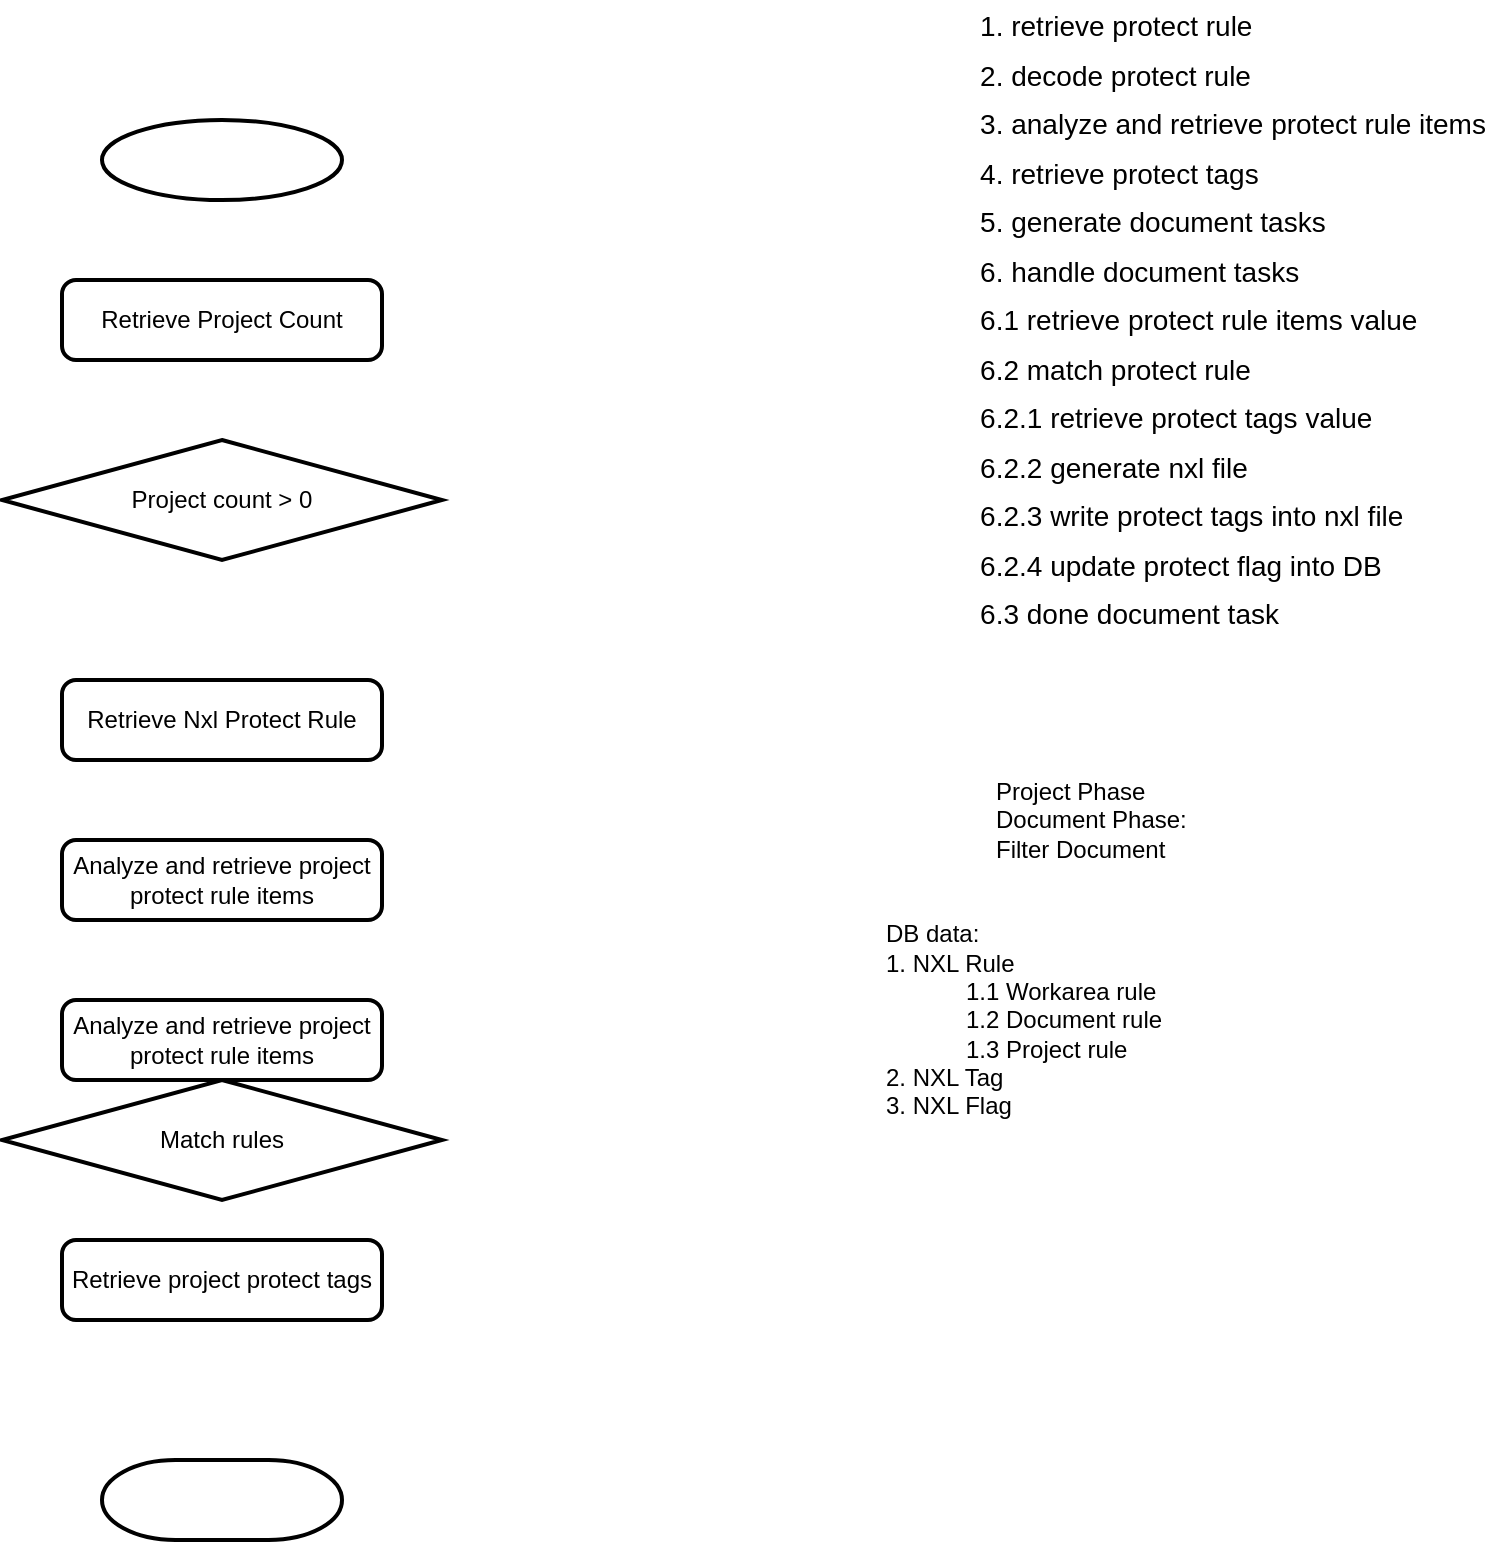 <mxfile version="14.9.5" type="github" pages="5">
  <diagram id="33odvQypNCBXZV-L8Peb" name="Protect">
    <mxGraphModel dx="1422" dy="789" grid="1" gridSize="10" guides="1" tooltips="1" connect="1" arrows="1" fold="1" page="1" pageScale="1" pageWidth="850" pageHeight="1100" math="0" shadow="0">
      <root>
        <mxCell id="0" />
        <mxCell id="1" parent="0" />
        <mxCell id="OJ0cd9qaKxAnYl0Ljkhy-1" value="&lt;div style=&quot;line-height: 1.75 ; font-size: 14px ; text-align: left&quot;&gt;1. retrieve protect rule&lt;/div&gt;&lt;div style=&quot;line-height: 1.75 ; font-size: 14px ; text-align: left&quot;&gt;2. decode protect rule&lt;/div&gt;&lt;div style=&quot;line-height: 1.75 ; font-size: 14px ; text-align: left&quot;&gt;3. analyze and retrieve protect rule items&lt;/div&gt;&lt;div style=&quot;line-height: 1.75 ; font-size: 14px ; text-align: left&quot;&gt;4. retrieve protect tags&lt;/div&gt;&lt;div style=&quot;line-height: 1.75 ; font-size: 14px ; text-align: left&quot;&gt;5. generate document tasks&lt;/div&gt;&lt;div style=&quot;line-height: 1.75 ; font-size: 14px ; text-align: left&quot;&gt;6. handle document tasks&lt;/div&gt;&lt;div style=&quot;line-height: 1.75 ; font-size: 14px ; text-align: left&quot;&gt;6.1 retrieve protect rule items value&lt;/div&gt;&lt;div style=&quot;line-height: 1.75 ; font-size: 14px ; text-align: left&quot;&gt;6.2 match protect rule&lt;/div&gt;&lt;div style=&quot;line-height: 1.75 ; font-size: 14px ; text-align: left&quot;&gt;6.2.1 retrieve protect tags value&lt;/div&gt;&lt;div style=&quot;line-height: 1.75 ; font-size: 14px ; text-align: left&quot;&gt;6.2.2 generate nxl file&lt;/div&gt;&lt;div style=&quot;line-height: 1.75 ; font-size: 14px ; text-align: left&quot;&gt;6.2.3 write protect tags into nxl file&lt;/div&gt;&lt;div style=&quot;line-height: 1.75 ; font-size: 14px ; text-align: left&quot;&gt;6.2.4 update protect flag into DB&lt;/div&gt;&lt;div style=&quot;line-height: 1.75 ; font-size: 14px ; text-align: left&quot;&gt;6.3 done document task&lt;/div&gt;" style="text;html=1;align=center;verticalAlign=middle;resizable=0;points=[];autosize=1;strokeColor=none;" parent="1" vertex="1">
          <mxGeometry x="530" y="20" width="270" height="320" as="geometry" />
        </mxCell>
        <mxCell id="OJ0cd9qaKxAnYl0Ljkhy-2" value="" style="strokeWidth=2;html=1;shape=mxgraph.flowchart.start_1;whiteSpace=wrap;" parent="1" vertex="1">
          <mxGeometry x="100" y="80" width="120" height="40" as="geometry" />
        </mxCell>
        <mxCell id="OJ0cd9qaKxAnYl0Ljkhy-3" value="" style="strokeWidth=2;html=1;shape=mxgraph.flowchart.terminator;whiteSpace=wrap;" parent="1" vertex="1">
          <mxGeometry x="100" y="750" width="120" height="40" as="geometry" />
        </mxCell>
        <mxCell id="OJ0cd9qaKxAnYl0Ljkhy-4" value="Retrieve Project Count" style="rounded=1;whiteSpace=wrap;html=1;absoluteArcSize=1;arcSize=14;strokeWidth=2;" parent="1" vertex="1">
          <mxGeometry x="80" y="160" width="160" height="40" as="geometry" />
        </mxCell>
        <mxCell id="OJ0cd9qaKxAnYl0Ljkhy-5" value="Project count &amp;gt; 0" style="strokeWidth=2;html=1;shape=mxgraph.flowchart.decision;whiteSpace=wrap;" parent="1" vertex="1">
          <mxGeometry x="50" y="240" width="220" height="60" as="geometry" />
        </mxCell>
        <mxCell id="OJ0cd9qaKxAnYl0Ljkhy-6" value="Retrieve Nxl Protect Rule" style="rounded=1;whiteSpace=wrap;html=1;absoluteArcSize=1;arcSize=14;strokeWidth=2;" parent="1" vertex="1">
          <mxGeometry x="80" y="360" width="160" height="40" as="geometry" />
        </mxCell>
        <mxCell id="OJ0cd9qaKxAnYl0Ljkhy-7" value="Analyze and retrieve project protect rule items" style="rounded=1;whiteSpace=wrap;html=1;absoluteArcSize=1;arcSize=14;strokeWidth=2;" parent="1" vertex="1">
          <mxGeometry x="80" y="440" width="160" height="40" as="geometry" />
        </mxCell>
        <mxCell id="OJ0cd9qaKxAnYl0Ljkhy-8" value="Match rules" style="strokeWidth=2;html=1;shape=mxgraph.flowchart.decision;whiteSpace=wrap;" parent="1" vertex="1">
          <mxGeometry x="50" y="560" width="220" height="60" as="geometry" />
        </mxCell>
        <mxCell id="OJ0cd9qaKxAnYl0Ljkhy-9" value="Retrieve project protect tags" style="rounded=1;whiteSpace=wrap;html=1;absoluteArcSize=1;arcSize=14;strokeWidth=2;" parent="1" vertex="1">
          <mxGeometry x="80" y="640" width="160" height="40" as="geometry" />
        </mxCell>
        <mxCell id="OJ0cd9qaKxAnYl0Ljkhy-10" value="Analyze and retrieve project protect rule items" style="rounded=1;whiteSpace=wrap;html=1;absoluteArcSize=1;arcSize=14;strokeWidth=2;" parent="1" vertex="1">
          <mxGeometry x="80" y="520" width="160" height="40" as="geometry" />
        </mxCell>
        <mxCell id="OJ0cd9qaKxAnYl0Ljkhy-12" value="Project Phase&lt;br&gt;Document Phase:&lt;br&gt;Filter Document" style="text;html=1;align=left;verticalAlign=middle;resizable=0;points=[];autosize=1;strokeColor=none;" parent="1" vertex="1">
          <mxGeometry x="545" y="405" width="110" height="50" as="geometry" />
        </mxCell>
        <mxCell id="OJ0cd9qaKxAnYl0Ljkhy-13" value="DB data:&lt;br&gt;1. NXL Rule&lt;br&gt;&lt;blockquote style=&quot;margin: 0 0 0 40px ; border: none ; padding: 0px&quot;&gt;&lt;/blockquote&gt;&lt;blockquote style=&quot;margin: 0 0 0 40px ; border: none ; padding: 0px&quot;&gt;&lt;span&gt;1.1 Workarea rule&lt;br&gt;&lt;/span&gt;&lt;span&gt;1.2 Document rule&lt;br&gt;&lt;/span&gt;&lt;span&gt;1.3 Project rule&lt;/span&gt;&lt;/blockquote&gt;&lt;blockquote style=&quot;margin: 0 0 0 40px ; border: none ; padding: 0px&quot;&gt;&lt;/blockquote&gt;2. NXL Tag&lt;br&gt;3. NXL Flag" style="text;html=1;align=left;verticalAlign=middle;resizable=0;points=[];autosize=1;strokeColor=none;" parent="1" vertex="1">
          <mxGeometry x="490" y="480" width="160" height="100" as="geometry" />
        </mxCell>
      </root>
    </mxGraphModel>
  </diagram>
  <diagram id="6qUaASt45KPLWOky1ew8" name="Page-2">
    <mxGraphModel dx="1422" dy="789" grid="1" gridSize="10" guides="1" tooltips="1" connect="1" arrows="1" fold="1" page="1" pageScale="1" pageWidth="850" pageHeight="1100" math="0" shadow="0">
      <root>
        <mxCell id="dx0CZkKFaG8ISxXaqfpL-0" />
        <mxCell id="dx0CZkKFaG8ISxXaqfpL-1" parent="dx0CZkKFaG8ISxXaqfpL-0" />
        <mxCell id="dx0CZkKFaG8ISxXaqfpL-2" value="CPWProjectProperty" style="swimlane;fontStyle=1;align=center;verticalAlign=top;childLayout=stackLayout;horizontal=1;startSize=26;horizontalStack=0;resizeParent=1;resizeParentMax=0;resizeLast=0;collapsible=1;marginBottom=0;" parent="dx0CZkKFaG8ISxXaqfpL-1" vertex="1">
          <mxGeometry x="340" y="360" width="160" height="86" as="geometry" />
        </mxCell>
        <mxCell id="dx0CZkKFaG8ISxXaqfpL-3" value="+ field: type" style="text;strokeColor=none;fillColor=none;align=left;verticalAlign=top;spacingLeft=4;spacingRight=4;overflow=hidden;rotatable=0;points=[[0,0.5],[1,0.5]];portConstraint=eastwest;" parent="dx0CZkKFaG8ISxXaqfpL-2" vertex="1">
          <mxGeometry y="26" width="160" height="26" as="geometry" />
        </mxCell>
        <mxCell id="dx0CZkKFaG8ISxXaqfpL-4" value="" style="line;strokeWidth=1;fillColor=none;align=left;verticalAlign=middle;spacingTop=-1;spacingLeft=3;spacingRight=3;rotatable=0;labelPosition=right;points=[];portConstraint=eastwest;" parent="dx0CZkKFaG8ISxXaqfpL-2" vertex="1">
          <mxGeometry y="52" width="160" height="8" as="geometry" />
        </mxCell>
        <mxCell id="dx0CZkKFaG8ISxXaqfpL-5" value="+ method(type): type" style="text;strokeColor=none;fillColor=none;align=left;verticalAlign=top;spacingLeft=4;spacingRight=4;overflow=hidden;rotatable=0;points=[[0,0.5],[1,0.5]];portConstraint=eastwest;" parent="dx0CZkKFaG8ISxXaqfpL-2" vertex="1">
          <mxGeometry y="60" width="160" height="26" as="geometry" />
        </mxCell>
      </root>
    </mxGraphModel>
  </diagram>
  <diagram id="i8cIi-w4fJUkcAwf3YJc" name="Page-3">
    <mxGraphModel dx="1422" dy="789" grid="1" gridSize="10" guides="1" tooltips="1" connect="1" arrows="1" fold="1" page="1" pageScale="1" pageWidth="850" pageHeight="1100" math="0" shadow="0">
      <root>
        <mxCell id="TyXPnSs-KF_HF9KPl3J9-0" />
        <mxCell id="TyXPnSs-KF_HF9KPl3J9-1" parent="TyXPnSs-KF_HF9KPl3J9-0" />
        <mxCell id="TyXPnSs-KF_HF9KPl3J9-2" value="" style="strokeWidth=2;html=1;shape=mxgraph.flowchart.start_1;whiteSpace=wrap;" parent="TyXPnSs-KF_HF9KPl3J9-1" vertex="1">
          <mxGeometry x="340" y="80" width="100" height="60" as="geometry" />
        </mxCell>
        <mxCell id="TyXPnSs-KF_HF9KPl3J9-3" value="" style="strokeWidth=2;html=1;shape=mxgraph.flowchart.terminator;whiteSpace=wrap;" parent="TyXPnSs-KF_HF9KPl3J9-1" vertex="1">
          <mxGeometry x="260" y="640" width="100" height="60" as="geometry" />
        </mxCell>
        <mxCell id="TyXPnSs-KF_HF9KPl3J9-4" value="Init phrase" style="rounded=1;whiteSpace=wrap;html=1;absoluteArcSize=1;arcSize=14;strokeWidth=2;" parent="TyXPnSs-KF_HF9KPl3J9-1" vertex="1">
          <mxGeometry x="280" y="240" width="160" height="40" as="geometry" />
        </mxCell>
        <mxCell id="TyXPnSs-KF_HF9KPl3J9-6" value="Init phrase" style="rounded=1;whiteSpace=wrap;html=1;absoluteArcSize=1;arcSize=14;strokeWidth=2;" parent="TyXPnSs-KF_HF9KPl3J9-1" vertex="1">
          <mxGeometry x="280" y="320" width="160" height="40" as="geometry" />
        </mxCell>
      </root>
    </mxGraphModel>
  </diagram>
  <diagram id="wXzCoPwmX77wVPYjfb1B" name="Page-4">
    <mxGraphModel dx="1422" dy="789" grid="1" gridSize="10" guides="1" tooltips="1" connect="1" arrows="1" fold="1" page="1" pageScale="1" pageWidth="850" pageHeight="1100" math="0" shadow="0">
      <root>
        <mxCell id="su863Iz8fwG6qxGvEHGt-0" />
        <mxCell id="su863Iz8fwG6qxGvEHGt-1" parent="su863Iz8fwG6qxGvEHGt-0" />
        <mxCell id="ACtj7_SFAxZ3XV6Lj0k0-30" value="" style="edgeStyle=orthogonalEdgeStyle;rounded=0;orthogonalLoop=1;jettySize=auto;html=1;" parent="su863Iz8fwG6qxGvEHGt-1" source="ACtj7_SFAxZ3XV6Lj0k0-0" target="ACtj7_SFAxZ3XV6Lj0k0-8" edge="1">
          <mxGeometry relative="1" as="geometry" />
        </mxCell>
        <mxCell id="ACtj7_SFAxZ3XV6Lj0k0-0" value="" style="strokeWidth=2;html=1;shape=mxgraph.flowchart.start_1;whiteSpace=wrap;" parent="su863Iz8fwG6qxGvEHGt-1" vertex="1">
          <mxGeometry x="320" y="120" width="120" height="40" as="geometry" />
        </mxCell>
        <mxCell id="ACtj7_SFAxZ3XV6Lj0k0-31" value="" style="edgeStyle=orthogonalEdgeStyle;rounded=0;orthogonalLoop=1;jettySize=auto;html=1;" parent="su863Iz8fwG6qxGvEHGt-1" source="ACtj7_SFAxZ3XV6Lj0k0-8" target="ACtj7_SFAxZ3XV6Lj0k0-9" edge="1">
          <mxGeometry relative="1" as="geometry" />
        </mxCell>
        <mxCell id="ACtj7_SFAxZ3XV6Lj0k0-33" value="" style="edgeStyle=orthogonalEdgeStyle;rounded=0;orthogonalLoop=1;jettySize=auto;html=1;" parent="su863Iz8fwG6qxGvEHGt-1" source="ACtj7_SFAxZ3XV6Lj0k0-8" target="ACtj7_SFAxZ3XV6Lj0k0-24" edge="1">
          <mxGeometry relative="1" as="geometry" />
        </mxCell>
        <mxCell id="ACtj7_SFAxZ3XV6Lj0k0-8" value="Init Work&amp;nbsp; Environment" style="rounded=1;whiteSpace=wrap;html=1;absoluteArcSize=1;arcSize=14;strokeWidth=2;fillColor=#d5e8d4;strokeColor=#82b366;" parent="su863Iz8fwG6qxGvEHGt-1" vertex="1">
          <mxGeometry x="320" y="200" width="120" height="40" as="geometry" />
        </mxCell>
        <mxCell id="ACtj7_SFAxZ3XV6Lj0k0-32" value="" style="edgeStyle=orthogonalEdgeStyle;rounded=0;orthogonalLoop=1;jettySize=auto;html=1;" parent="su863Iz8fwG6qxGvEHGt-1" source="ACtj7_SFAxZ3XV6Lj0k0-9" target="ACtj7_SFAxZ3XV6Lj0k0-10" edge="1">
          <mxGeometry relative="1" as="geometry" />
        </mxCell>
        <mxCell id="ACtj7_SFAxZ3XV6Lj0k0-9" value="Retrieve Project List" style="rounded=1;whiteSpace=wrap;html=1;absoluteArcSize=1;arcSize=14;strokeWidth=2;" parent="su863Iz8fwG6qxGvEHGt-1" vertex="1">
          <mxGeometry x="320" y="280" width="120" height="40" as="geometry" />
        </mxCell>
        <mxCell id="ACtj7_SFAxZ3XV6Lj0k0-10" value="Dispatch Command" style="rounded=1;whiteSpace=wrap;html=1;absoluteArcSize=1;arcSize=14;strokeWidth=2;" parent="su863Iz8fwG6qxGvEHGt-1" vertex="1">
          <mxGeometry x="320" y="360" width="120" height="40" as="geometry" />
        </mxCell>
        <mxCell id="ACtj7_SFAxZ3XV6Lj0k0-36" value="" style="edgeStyle=orthogonalEdgeStyle;rounded=0;orthogonalLoop=1;jettySize=auto;html=1;" parent="su863Iz8fwG6qxGvEHGt-1" source="ACtj7_SFAxZ3XV6Lj0k0-11" target="ACtj7_SFAxZ3XV6Lj0k0-19" edge="1">
          <mxGeometry relative="1" as="geometry" />
        </mxCell>
        <mxCell id="ACtj7_SFAxZ3XV6Lj0k0-11" value="&lt;span style=&quot;text-align: left&quot;&gt;Register&lt;/span&gt;" style="rounded=1;whiteSpace=wrap;html=1;absoluteArcSize=1;arcSize=14;strokeWidth=2;fillColor=#ffe6cc;strokeColor=#d79b00;" parent="su863Iz8fwG6qxGvEHGt-1" vertex="1">
          <mxGeometry x="160" y="440" width="120" height="40" as="geometry" />
        </mxCell>
        <mxCell id="ACtj7_SFAxZ3XV6Lj0k0-12" value="&lt;span style=&quot;text-align: left&quot;&gt;Protect&lt;/span&gt;" style="rounded=1;whiteSpace=wrap;html=1;absoluteArcSize=1;arcSize=14;strokeWidth=2;" parent="su863Iz8fwG6qxGvEHGt-1" vertex="1">
          <mxGeometry x="320" y="440" width="120" height="40" as="geometry" />
        </mxCell>
        <mxCell id="ACtj7_SFAxZ3XV6Lj0k0-42" value="" style="edgeStyle=orthogonalEdgeStyle;rounded=0;orthogonalLoop=1;jettySize=auto;html=1;" parent="su863Iz8fwG6qxGvEHGt-1" source="ACtj7_SFAxZ3XV6Lj0k0-13" target="ACtj7_SFAxZ3XV6Lj0k0-16" edge="1">
          <mxGeometry relative="1" as="geometry" />
        </mxCell>
        <mxCell id="ACtj7_SFAxZ3XV6Lj0k0-13" value="&lt;span style=&quot;text-align: left&quot;&gt;Unregister&lt;/span&gt;" style="rounded=1;whiteSpace=wrap;html=1;absoluteArcSize=1;arcSize=14;strokeWidth=2;fillColor=#f8cecc;strokeColor=#b85450;" parent="su863Iz8fwG6qxGvEHGt-1" vertex="1">
          <mxGeometry x="480" y="440" width="120" height="40" as="geometry" />
        </mxCell>
        <mxCell id="ACtj7_SFAxZ3XV6Lj0k0-14" value="&lt;span style=&quot;text-align: left&quot;&gt;Filter Documents&lt;/span&gt;" style="rounded=1;whiteSpace=wrap;html=1;absoluteArcSize=1;arcSize=14;strokeWidth=2;" parent="su863Iz8fwG6qxGvEHGt-1" vertex="1">
          <mxGeometry x="320" y="520" width="120" height="40" as="geometry" />
        </mxCell>
        <mxCell id="ACtj7_SFAxZ3XV6Lj0k0-15" value="&lt;span style=&quot;text-align: left&quot;&gt;Protect Files&lt;/span&gt;" style="rounded=1;whiteSpace=wrap;html=1;absoluteArcSize=1;arcSize=14;strokeWidth=2;" parent="su863Iz8fwG6qxGvEHGt-1" vertex="1">
          <mxGeometry x="320" y="600" width="120" height="40" as="geometry" />
        </mxCell>
        <mxCell id="ACtj7_SFAxZ3XV6Lj0k0-43" value="" style="edgeStyle=orthogonalEdgeStyle;rounded=0;orthogonalLoop=1;jettySize=auto;html=1;" parent="su863Iz8fwG6qxGvEHGt-1" source="ACtj7_SFAxZ3XV6Lj0k0-16" target="ACtj7_SFAxZ3XV6Lj0k0-17" edge="1">
          <mxGeometry relative="1" as="geometry" />
        </mxCell>
        <mxCell id="ACtj7_SFAxZ3XV6Lj0k0-16" value="&lt;span style=&quot;text-align: left&quot;&gt;Filter Documents&lt;/span&gt;" style="rounded=1;whiteSpace=wrap;html=1;absoluteArcSize=1;arcSize=14;strokeWidth=2;fillColor=#f8cecc;strokeColor=#b85450;dashed=1;" parent="su863Iz8fwG6qxGvEHGt-1" vertex="1">
          <mxGeometry x="480" y="520" width="120" height="40" as="geometry" />
        </mxCell>
        <mxCell id="ACtj7_SFAxZ3XV6Lj0k0-44" value="" style="edgeStyle=orthogonalEdgeStyle;rounded=0;orthogonalLoop=1;jettySize=auto;html=1;" parent="su863Iz8fwG6qxGvEHGt-1" source="ACtj7_SFAxZ3XV6Lj0k0-17" target="ACtj7_SFAxZ3XV6Lj0k0-18" edge="1">
          <mxGeometry relative="1" as="geometry" />
        </mxCell>
        <mxCell id="ACtj7_SFAxZ3XV6Lj0k0-17" value="&lt;span style=&quot;text-align: left&quot;&gt;Decrypt Files&lt;/span&gt;" style="rounded=1;whiteSpace=wrap;html=1;absoluteArcSize=1;arcSize=14;strokeWidth=2;fillColor=#f8cecc;strokeColor=#b85450;dashed=1;" parent="su863Iz8fwG6qxGvEHGt-1" vertex="1">
          <mxGeometry x="480" y="600" width="120" height="40" as="geometry" />
        </mxCell>
        <mxCell id="ACtj7_SFAxZ3XV6Lj0k0-18" value="&lt;div style=&quot;text-align: left&quot;&gt;&lt;span&gt;Empty Protect Rules&lt;/span&gt;&lt;/div&gt;" style="rounded=1;whiteSpace=wrap;html=1;absoluteArcSize=1;arcSize=14;strokeWidth=2;fillColor=#f8cecc;strokeColor=#b85450;" parent="su863Iz8fwG6qxGvEHGt-1" vertex="1">
          <mxGeometry x="480" y="680" width="120" height="40" as="geometry" />
        </mxCell>
        <mxCell id="ACtj7_SFAxZ3XV6Lj0k0-37" value="" style="edgeStyle=orthogonalEdgeStyle;rounded=0;orthogonalLoop=1;jettySize=auto;html=1;" parent="su863Iz8fwG6qxGvEHGt-1" source="ACtj7_SFAxZ3XV6Lj0k0-19" target="ACtj7_SFAxZ3XV6Lj0k0-20" edge="1">
          <mxGeometry relative="1" as="geometry" />
        </mxCell>
        <mxCell id="ACtj7_SFAxZ3XV6Lj0k0-19" value="&lt;span style=&quot;text-align: left&quot;&gt;Filter Workareas&lt;/span&gt;" style="rounded=1;whiteSpace=wrap;html=1;absoluteArcSize=1;arcSize=14;strokeWidth=2;fillColor=#ffe6cc;strokeColor=#d79b00;" parent="su863Iz8fwG6qxGvEHGt-1" vertex="1">
          <mxGeometry x="160" y="520" width="120" height="40" as="geometry" />
        </mxCell>
        <mxCell id="ACtj7_SFAxZ3XV6Lj0k0-38" value="" style="edgeStyle=orthogonalEdgeStyle;rounded=0;orthogonalLoop=1;jettySize=auto;html=1;" parent="su863Iz8fwG6qxGvEHGt-1" source="ACtj7_SFAxZ3XV6Lj0k0-20" target="ACtj7_SFAxZ3XV6Lj0k0-21" edge="1">
          <mxGeometry relative="1" as="geometry" />
        </mxCell>
        <mxCell id="ACtj7_SFAxZ3XV6Lj0k0-20" value="&lt;span style=&quot;text-align: left&quot;&gt;Set Protect Rule&lt;/span&gt;" style="rounded=1;whiteSpace=wrap;html=1;absoluteArcSize=1;arcSize=14;strokeWidth=2;fillColor=#ffe6cc;strokeColor=#d79b00;" parent="su863Iz8fwG6qxGvEHGt-1" vertex="1">
          <mxGeometry x="160" y="600" width="120" height="40" as="geometry" />
        </mxCell>
        <mxCell id="ACtj7_SFAxZ3XV6Lj0k0-21" value="&lt;span style=&quot;text-align: left&quot;&gt;Enable Protect Flag&lt;/span&gt;" style="rounded=1;whiteSpace=wrap;html=1;absoluteArcSize=1;arcSize=14;strokeWidth=2;fillColor=#ffe6cc;strokeColor=#d79b00;" parent="su863Iz8fwG6qxGvEHGt-1" vertex="1">
          <mxGeometry x="160" y="680" width="120" height="40" as="geometry" />
        </mxCell>
        <mxCell id="ACtj7_SFAxZ3XV6Lj0k0-54" value="" style="edgeStyle=orthogonalEdgeStyle;rounded=0;orthogonalLoop=1;jettySize=auto;html=1;" parent="su863Iz8fwG6qxGvEHGt-1" source="ACtj7_SFAxZ3XV6Lj0k0-22" target="ACtj7_SFAxZ3XV6Lj0k0-23" edge="1">
          <mxGeometry relative="1" as="geometry" />
        </mxCell>
        <mxCell id="ACtj7_SFAxZ3XV6Lj0k0-22" value="&lt;span style=&quot;text-align: left&quot;&gt;Backup Files&lt;/span&gt;" style="rounded=1;whiteSpace=wrap;html=1;absoluteArcSize=1;arcSize=14;strokeWidth=2;fillColor=#fff2cc;strokeColor=#d6b656;dashed=1;" parent="su863Iz8fwG6qxGvEHGt-1" vertex="1">
          <mxGeometry x="320" y="680" width="120" height="40" as="geometry" />
        </mxCell>
        <mxCell id="ACtj7_SFAxZ3XV6Lj0k0-23" value="" style="strokeWidth=2;html=1;shape=mxgraph.flowchart.terminator;whiteSpace=wrap;" parent="su863Iz8fwG6qxGvEHGt-1" vertex="1">
          <mxGeometry x="320" y="760" width="120" height="40" as="geometry" />
        </mxCell>
        <mxCell id="ACtj7_SFAxZ3XV6Lj0k0-34" value="" style="edgeStyle=orthogonalEdgeStyle;rounded=0;orthogonalLoop=1;jettySize=auto;html=1;" parent="su863Iz8fwG6qxGvEHGt-1" source="ACtj7_SFAxZ3XV6Lj0k0-24" target="ACtj7_SFAxZ3XV6Lj0k0-25" edge="1">
          <mxGeometry relative="1" as="geometry" />
        </mxCell>
        <mxCell id="ACtj7_SFAxZ3XV6Lj0k0-24" value="Parse Config File" style="rounded=1;whiteSpace=wrap;html=1;absoluteArcSize=1;arcSize=14;strokeWidth=2;fillColor=#d5e8d4;strokeColor=#82b366;" parent="su863Iz8fwG6qxGvEHGt-1" vertex="1">
          <mxGeometry x="480" y="200" width="120" height="40" as="geometry" />
        </mxCell>
        <mxCell id="ACtj7_SFAxZ3XV6Lj0k0-35" value="" style="edgeStyle=orthogonalEdgeStyle;rounded=0;orthogonalLoop=1;jettySize=auto;html=1;" parent="su863Iz8fwG6qxGvEHGt-1" source="ACtj7_SFAxZ3XV6Lj0k0-25" target="ACtj7_SFAxZ3XV6Lj0k0-26" edge="1">
          <mxGeometry relative="1" as="geometry" />
        </mxCell>
        <mxCell id="ACtj7_SFAxZ3XV6Lj0k0-25" value="Init PWSDK" style="rounded=1;whiteSpace=wrap;html=1;absoluteArcSize=1;arcSize=14;strokeWidth=2;fillColor=#d5e8d4;strokeColor=#82b366;" parent="su863Iz8fwG6qxGvEHGt-1" vertex="1">
          <mxGeometry x="480" y="280" width="120" height="40" as="geometry" />
        </mxCell>
        <mxCell id="ACtj7_SFAxZ3XV6Lj0k0-26" value="Init RMDSDK" style="rounded=1;whiteSpace=wrap;html=1;absoluteArcSize=1;arcSize=14;strokeWidth=2;fillColor=#d5e8d4;strokeColor=#82b366;" parent="su863Iz8fwG6qxGvEHGt-1" vertex="1">
          <mxGeometry x="480" y="360" width="120" height="40" as="geometry" />
        </mxCell>
        <mxCell id="ACtj7_SFAxZ3XV6Lj0k0-39" value="" style="edgeStyle=orthogonalEdgeStyle;rounded=0;orthogonalLoop=1;jettySize=auto;html=1;" parent="su863Iz8fwG6qxGvEHGt-1" source="ACtj7_SFAxZ3XV6Lj0k0-27" target="ACtj7_SFAxZ3XV6Lj0k0-28" edge="1">
          <mxGeometry relative="1" as="geometry" />
        </mxCell>
        <mxCell id="ACtj7_SFAxZ3XV6Lj0k0-27" value="&lt;span style=&quot;text-align: left&quot;&gt;Protect&lt;/span&gt;" style="rounded=1;whiteSpace=wrap;html=1;absoluteArcSize=1;arcSize=14;strokeWidth=2;fillColor=#fff2cc;strokeColor=#d6b656;" parent="su863Iz8fwG6qxGvEHGt-1" vertex="1">
          <mxGeometry x="320" y="440" width="120" height="40" as="geometry" />
        </mxCell>
        <mxCell id="ACtj7_SFAxZ3XV6Lj0k0-40" value="" style="edgeStyle=orthogonalEdgeStyle;rounded=0;orthogonalLoop=1;jettySize=auto;html=1;" parent="su863Iz8fwG6qxGvEHGt-1" source="ACtj7_SFAxZ3XV6Lj0k0-28" target="ACtj7_SFAxZ3XV6Lj0k0-29" edge="1">
          <mxGeometry relative="1" as="geometry" />
        </mxCell>
        <mxCell id="ACtj7_SFAxZ3XV6Lj0k0-28" value="&lt;span style=&quot;text-align: left&quot;&gt;Filter Documents&lt;/span&gt;" style="rounded=1;whiteSpace=wrap;html=1;absoluteArcSize=1;arcSize=14;strokeWidth=2;fillColor=#fff2cc;strokeColor=#d6b656;" parent="su863Iz8fwG6qxGvEHGt-1" vertex="1">
          <mxGeometry x="320" y="520" width="120" height="40" as="geometry" />
        </mxCell>
        <mxCell id="ACtj7_SFAxZ3XV6Lj0k0-41" value="" style="edgeStyle=orthogonalEdgeStyle;rounded=0;orthogonalLoop=1;jettySize=auto;html=1;" parent="su863Iz8fwG6qxGvEHGt-1" source="ACtj7_SFAxZ3XV6Lj0k0-29" target="ACtj7_SFAxZ3XV6Lj0k0-22" edge="1">
          <mxGeometry relative="1" as="geometry" />
        </mxCell>
        <mxCell id="ACtj7_SFAxZ3XV6Lj0k0-29" value="&lt;span style=&quot;text-align: left&quot;&gt;Protect Files&lt;/span&gt;" style="rounded=1;whiteSpace=wrap;html=1;absoluteArcSize=1;arcSize=14;strokeWidth=2;fillColor=#fff2cc;strokeColor=#d6b656;" parent="su863Iz8fwG6qxGvEHGt-1" vertex="1">
          <mxGeometry x="320" y="600" width="120" height="40" as="geometry" />
        </mxCell>
        <mxCell id="ACtj7_SFAxZ3XV6Lj0k0-49" value="" style="group" parent="su863Iz8fwG6qxGvEHGt-1" vertex="1" connectable="0">
          <mxGeometry x="220" y="420" width="320" height="20" as="geometry" />
        </mxCell>
        <mxCell id="ACtj7_SFAxZ3XV6Lj0k0-45" value="" style="edgeStyle=orthogonalEdgeStyle;rounded=0;orthogonalLoop=1;jettySize=auto;html=1;" parent="ACtj7_SFAxZ3XV6Lj0k0-49" source="ACtj7_SFAxZ3XV6Lj0k0-10" target="ACtj7_SFAxZ3XV6Lj0k0-27" edge="1">
          <mxGeometry relative="1" as="geometry" />
        </mxCell>
        <mxCell id="ACtj7_SFAxZ3XV6Lj0k0-47" value="" style="endArrow=classic;html=1;edgeStyle=orthogonalEdgeStyle;exitX=0.5;exitY=1;exitDx=0;exitDy=0;" parent="ACtj7_SFAxZ3XV6Lj0k0-49" source="ACtj7_SFAxZ3XV6Lj0k0-10" edge="1">
          <mxGeometry width="50" height="50" relative="1" as="geometry">
            <mxPoint x="180" y="100" as="sourcePoint" />
            <mxPoint y="20" as="targetPoint" />
          </mxGeometry>
        </mxCell>
        <mxCell id="ACtj7_SFAxZ3XV6Lj0k0-48" value="" style="endArrow=classic;html=1;edgeStyle=orthogonalEdgeStyle;exitX=0.5;exitY=1;exitDx=0;exitDy=0;" parent="ACtj7_SFAxZ3XV6Lj0k0-49" source="ACtj7_SFAxZ3XV6Lj0k0-10" target="ACtj7_SFAxZ3XV6Lj0k0-13" edge="1">
          <mxGeometry width="50" height="50" relative="1" as="geometry">
            <mxPoint x="160" y="-10" as="sourcePoint" />
            <mxPoint x="230" y="50" as="targetPoint" />
            <Array as="points">
              <mxPoint x="160" />
              <mxPoint x="320" />
            </Array>
          </mxGeometry>
        </mxCell>
        <mxCell id="ACtj7_SFAxZ3XV6Lj0k0-55" value="" style="endArrow=classic;html=1;edgeStyle=orthogonalEdgeStyle;exitX=0.5;exitY=1;exitDx=0;exitDy=0;entryX=0.5;entryY=0;entryDx=0;entryDy=0;entryPerimeter=0;" parent="su863Iz8fwG6qxGvEHGt-1" source="ACtj7_SFAxZ3XV6Lj0k0-21" target="ACtj7_SFAxZ3XV6Lj0k0-23" edge="1">
          <mxGeometry width="50" height="50" relative="1" as="geometry">
            <mxPoint x="400" y="520" as="sourcePoint" />
            <mxPoint x="380" y="750" as="targetPoint" />
          </mxGeometry>
        </mxCell>
        <mxCell id="ACtj7_SFAxZ3XV6Lj0k0-56" value="" style="endArrow=classic;html=1;edgeStyle=orthogonalEdgeStyle;exitX=0.5;exitY=1;exitDx=0;exitDy=0;" parent="su863Iz8fwG6qxGvEHGt-1" source="ACtj7_SFAxZ3XV6Lj0k0-18" edge="1">
          <mxGeometry width="50" height="50" relative="1" as="geometry">
            <mxPoint x="400" y="520" as="sourcePoint" />
            <mxPoint x="380" y="760" as="targetPoint" />
          </mxGeometry>
        </mxCell>
      </root>
    </mxGraphModel>
  </diagram>
  <diagram id="v_CWrMq0SrtZor6inBoZ" name="Page-5">
    <mxGraphModel dx="1422" dy="789" grid="1" gridSize="10" guides="1" tooltips="1" connect="1" arrows="1" fold="1" page="1" pageScale="1" pageWidth="850" pageHeight="1100" math="0" shadow="0">
      <root>
        <mxCell id="ZFMO0BOemWaYZyH8q5Me-0" />
        <mxCell id="ZFMO0BOemWaYZyH8q5Me-1" parent="ZFMO0BOemWaYZyH8q5Me-0" />
        <mxCell id="ZFMO0BOemWaYZyH8q5Me-6" value="" style="rounded=1;whiteSpace=wrap;html=1;dashed=1;" vertex="1" parent="ZFMO0BOemWaYZyH8q5Me-1">
          <mxGeometry x="930" y="40" width="150" height="300" as="geometry" />
        </mxCell>
        <mxCell id="ZFMO0BOemWaYZyH8q5Me-7" value="" style="edgeStyle=orthogonalEdgeStyle;rounded=0;orthogonalLoop=1;jettySize=auto;html=1;" edge="1" parent="ZFMO0BOemWaYZyH8q5Me-1" source="ZFMO0BOemWaYZyH8q5Me-2" target="ZFMO0BOemWaYZyH8q5Me-3">
          <mxGeometry relative="1" as="geometry" />
        </mxCell>
        <mxCell id="ZFMO0BOemWaYZyH8q5Me-2" value="Rule1" style="rounded=1;whiteSpace=wrap;html=1;" vertex="1" parent="ZFMO0BOemWaYZyH8q5Me-1">
          <mxGeometry x="945" y="50" width="120" height="40" as="geometry" />
        </mxCell>
        <mxCell id="ZFMO0BOemWaYZyH8q5Me-8" value="" style="edgeStyle=orthogonalEdgeStyle;rounded=0;orthogonalLoop=1;jettySize=auto;html=1;" edge="1" parent="ZFMO0BOemWaYZyH8q5Me-1" source="ZFMO0BOemWaYZyH8q5Me-3" target="ZFMO0BOemWaYZyH8q5Me-4">
          <mxGeometry relative="1" as="geometry" />
        </mxCell>
        <mxCell id="ZFMO0BOemWaYZyH8q5Me-3" value="Rule2" style="rounded=1;whiteSpace=wrap;html=1;" vertex="1" parent="ZFMO0BOemWaYZyH8q5Me-1">
          <mxGeometry x="945" y="130" width="120" height="40" as="geometry" />
        </mxCell>
        <mxCell id="ZFMO0BOemWaYZyH8q5Me-9" value="" style="edgeStyle=orthogonalEdgeStyle;rounded=0;orthogonalLoop=1;jettySize=auto;html=1;" edge="1" parent="ZFMO0BOemWaYZyH8q5Me-1" source="ZFMO0BOemWaYZyH8q5Me-4" target="ZFMO0BOemWaYZyH8q5Me-5">
          <mxGeometry relative="1" as="geometry" />
        </mxCell>
        <mxCell id="ZFMO0BOemWaYZyH8q5Me-4" value="Rule-..." style="rounded=1;whiteSpace=wrap;html=1;" vertex="1" parent="ZFMO0BOemWaYZyH8q5Me-1">
          <mxGeometry x="945" y="210" width="120" height="40" as="geometry" />
        </mxCell>
        <mxCell id="ZFMO0BOemWaYZyH8q5Me-5" value="Rule-n" style="rounded=1;whiteSpace=wrap;html=1;" vertex="1" parent="ZFMO0BOemWaYZyH8q5Me-1">
          <mxGeometry x="945" y="290" width="120" height="40" as="geometry" />
        </mxCell>
        <mxCell id="ZFMO0BOemWaYZyH8q5Me-19" value="" style="group" vertex="1" connectable="0" parent="ZFMO0BOemWaYZyH8q5Me-1">
          <mxGeometry x="510" y="120" width="175" height="300" as="geometry" />
        </mxCell>
        <mxCell id="ZFMO0BOemWaYZyH8q5Me-15" value="" style="rounded=1;whiteSpace=wrap;html=1;dashed=1;" vertex="1" parent="ZFMO0BOemWaYZyH8q5Me-19">
          <mxGeometry width="175" height="300" as="geometry" />
        </mxCell>
        <mxCell id="ZFMO0BOemWaYZyH8q5Me-10" value="Rule-1" style="rhombus;whiteSpace=wrap;html=1;fillColor=#dae8fc;strokeColor=#6c8ebf;" vertex="1" parent="ZFMO0BOemWaYZyH8q5Me-19">
          <mxGeometry x="8" y="8" width="160" height="40" as="geometry" />
        </mxCell>
        <mxCell id="ZFMO0BOemWaYZyH8q5Me-11" value="Rule-2" style="rhombus;whiteSpace=wrap;html=1;fillColor=#d5e8d4;strokeColor=#82b366;" vertex="1" parent="ZFMO0BOemWaYZyH8q5Me-19">
          <mxGeometry x="8" y="88" width="160" height="40" as="geometry" />
        </mxCell>
        <mxCell id="ZFMO0BOemWaYZyH8q5Me-16" value="" style="edgeStyle=orthogonalEdgeStyle;rounded=0;orthogonalLoop=1;jettySize=auto;html=1;dashed=1;" edge="1" parent="ZFMO0BOemWaYZyH8q5Me-19" source="ZFMO0BOemWaYZyH8q5Me-10" target="ZFMO0BOemWaYZyH8q5Me-11">
          <mxGeometry relative="1" as="geometry" />
        </mxCell>
        <mxCell id="ZFMO0BOemWaYZyH8q5Me-12" value="Rule-3" style="rhombus;whiteSpace=wrap;html=1;fillColor=#ffe6cc;strokeColor=#d79b00;" vertex="1" parent="ZFMO0BOemWaYZyH8q5Me-19">
          <mxGeometry x="8" y="168" width="160" height="40" as="geometry" />
        </mxCell>
        <mxCell id="ZFMO0BOemWaYZyH8q5Me-17" value="" style="edgeStyle=orthogonalEdgeStyle;rounded=0;orthogonalLoop=1;jettySize=auto;html=1;dashed=1;" edge="1" parent="ZFMO0BOemWaYZyH8q5Me-19" source="ZFMO0BOemWaYZyH8q5Me-11" target="ZFMO0BOemWaYZyH8q5Me-12">
          <mxGeometry relative="1" as="geometry" />
        </mxCell>
        <mxCell id="ZFMO0BOemWaYZyH8q5Me-13" value="Rule-n" style="rhombus;whiteSpace=wrap;html=1;fillColor=#fff2cc;strokeColor=#d6b656;" vertex="1" parent="ZFMO0BOemWaYZyH8q5Me-19">
          <mxGeometry x="8" y="248" width="160" height="40" as="geometry" />
        </mxCell>
        <mxCell id="ZFMO0BOemWaYZyH8q5Me-18" value="" style="edgeStyle=orthogonalEdgeStyle;rounded=0;orthogonalLoop=1;jettySize=auto;html=1;dashed=1;" edge="1" parent="ZFMO0BOemWaYZyH8q5Me-19" source="ZFMO0BOemWaYZyH8q5Me-12" target="ZFMO0BOemWaYZyH8q5Me-13">
          <mxGeometry relative="1" as="geometry" />
        </mxCell>
        <mxCell id="ZFMO0BOemWaYZyH8q5Me-29" value="" style="group" vertex="1" connectable="0" parent="ZFMO0BOemWaYZyH8q5Me-1">
          <mxGeometry x="100" y="120" width="150" height="300" as="geometry" />
        </mxCell>
        <mxCell id="ZFMO0BOemWaYZyH8q5Me-28" value="" style="rounded=1;whiteSpace=wrap;html=1;dashed=1;" vertex="1" parent="ZFMO0BOemWaYZyH8q5Me-29">
          <mxGeometry width="150" height="300" as="geometry" />
        </mxCell>
        <mxCell id="ZFMO0BOemWaYZyH8q5Me-20" value="Workarea-1" style="rounded=0;whiteSpace=wrap;html=1;fillColor=#dae8fc;strokeColor=#6c8ebf;" vertex="1" parent="ZFMO0BOemWaYZyH8q5Me-29">
          <mxGeometry x="15" y="10" width="120" height="40" as="geometry" />
        </mxCell>
        <mxCell id="ZFMO0BOemWaYZyH8q5Me-21" value="Workarea-2" style="rounded=0;whiteSpace=wrap;html=1;fillColor=#d5e8d4;strokeColor=#82b366;" vertex="1" parent="ZFMO0BOemWaYZyH8q5Me-29">
          <mxGeometry x="15" y="50" width="120" height="40" as="geometry" />
        </mxCell>
        <mxCell id="ZFMO0BOemWaYZyH8q5Me-22" value="Workarea-3" style="rounded=0;whiteSpace=wrap;html=1;fillColor=#ffe6cc;strokeColor=#d79b00;" vertex="1" parent="ZFMO0BOemWaYZyH8q5Me-29">
          <mxGeometry x="15" y="90" width="120" height="40" as="geometry" />
        </mxCell>
        <mxCell id="ZFMO0BOemWaYZyH8q5Me-24" value="Workarea-4" style="rounded=0;whiteSpace=wrap;html=1;fillColor=#fff2cc;strokeColor=#d6b656;" vertex="1" parent="ZFMO0BOemWaYZyH8q5Me-29">
          <mxGeometry x="15" y="130" width="120" height="40" as="geometry" />
        </mxCell>
        <mxCell id="ZFMO0BOemWaYZyH8q5Me-25" value="Workarea-5" style="rounded=0;whiteSpace=wrap;html=1;fillColor=#f8cecc;strokeColor=#b85450;" vertex="1" parent="ZFMO0BOemWaYZyH8q5Me-29">
          <mxGeometry x="15" y="170" width="120" height="40" as="geometry" />
        </mxCell>
        <mxCell id="ZFMO0BOemWaYZyH8q5Me-26" value="Workarea-..." style="rounded=0;whiteSpace=wrap;html=1;fillColor=#e1d5e7;strokeColor=#9673a6;" vertex="1" parent="ZFMO0BOemWaYZyH8q5Me-29">
          <mxGeometry x="15" y="210" width="120" height="40" as="geometry" />
        </mxCell>
        <mxCell id="ZFMO0BOemWaYZyH8q5Me-27" value="Workarea-n" style="rounded=0;whiteSpace=wrap;html=1;fillColor=#a20025;strokeColor=#6F0000;fontColor=#ffffff;" vertex="1" parent="ZFMO0BOemWaYZyH8q5Me-29">
          <mxGeometry x="15" y="250" width="120" height="40" as="geometry" />
        </mxCell>
        <mxCell id="ZFMO0BOemWaYZyH8q5Me-31" value="match(workarea)" style="rounded=1;whiteSpace=wrap;html=1;fillColor=#dae8fc;strokeColor=#6c8ebf;" vertex="1" parent="ZFMO0BOemWaYZyH8q5Me-1">
          <mxGeometry x="320" y="40" width="120" height="40" as="geometry" />
        </mxCell>
        <mxCell id="ZFMO0BOemWaYZyH8q5Me-32" value="" style="curved=1;endArrow=classic;html=1;exitX=0.5;exitY=0;exitDx=0;exitDy=0;entryX=0;entryY=0.5;entryDx=0;entryDy=0;dashed=1;dashPattern=1 4;" edge="1" parent="ZFMO0BOemWaYZyH8q5Me-1" source="ZFMO0BOemWaYZyH8q5Me-28" target="ZFMO0BOemWaYZyH8q5Me-31">
          <mxGeometry width="50" height="50" relative="1" as="geometry">
            <mxPoint x="400" y="250" as="sourcePoint" />
            <mxPoint x="450" y="200" as="targetPoint" />
            <Array as="points">
              <mxPoint x="190" y="80" />
              <mxPoint x="260" y="60" />
            </Array>
          </mxGeometry>
        </mxCell>
        <mxCell id="ZFMO0BOemWaYZyH8q5Me-33" value="pop(workarea)" style="text;html=1;align=center;verticalAlign=middle;resizable=0;points=[];autosize=1;strokeColor=none;" vertex="1" parent="ZFMO0BOemWaYZyH8q5Me-1">
          <mxGeometry x="87" y="90" width="100" height="20" as="geometry" />
        </mxCell>
        <mxCell id="ZFMO0BOemWaYZyH8q5Me-34" value="" style="curved=1;endArrow=classic;html=1;dashed=1;dashPattern=1 4;exitX=1;exitY=0.5;exitDx=0;exitDy=0;entryX=0.5;entryY=0;entryDx=0;entryDy=0;" edge="1" parent="ZFMO0BOemWaYZyH8q5Me-1" source="ZFMO0BOemWaYZyH8q5Me-31" target="ZFMO0BOemWaYZyH8q5Me-15">
          <mxGeometry width="50" height="50" relative="1" as="geometry">
            <mxPoint x="400" y="250" as="sourcePoint" />
            <mxPoint x="450" y="200" as="targetPoint" />
            <Array as="points">
              <mxPoint x="560" y="50" />
            </Array>
          </mxGeometry>
        </mxCell>
        <mxCell id="ZFMO0BOemWaYZyH8q5Me-35" value="" style="endArrow=classic;html=1;dashed=1;dashPattern=1 4;edgeStyle=orthogonalEdgeStyle;entryX=0.5;entryY=1;entryDx=0;entryDy=0;" edge="1" parent="ZFMO0BOemWaYZyH8q5Me-1" target="ZFMO0BOemWaYZyH8q5Me-31">
          <mxGeometry width="50" height="50" relative="1" as="geometry">
            <mxPoint x="600" y="420" as="sourcePoint" />
            <mxPoint x="450" y="200" as="targetPoint" />
            <Array as="points">
              <mxPoint x="600" y="440" />
              <mxPoint x="380" y="440" />
            </Array>
          </mxGeometry>
        </mxCell>
        <mxCell id="ZFMO0BOemWaYZyH8q5Me-36" value="not match" style="text;html=1;align=center;verticalAlign=middle;resizable=0;points=[];autosize=1;strokeColor=none;" vertex="1" parent="ZFMO0BOemWaYZyH8q5Me-1">
          <mxGeometry x="392" y="420" width="70" height="20" as="geometry" />
        </mxCell>
        <mxCell id="ZFMO0BOemWaYZyH8q5Me-37" value="" style="endArrow=classic;html=1;dashed=1;dashPattern=1 4;" edge="1" parent="ZFMO0BOemWaYZyH8q5Me-1">
          <mxGeometry width="50" height="50" relative="1" as="geometry">
            <mxPoint x="520" y="148" as="sourcePoint" />
            <mxPoint x="380" y="148" as="targetPoint" />
          </mxGeometry>
        </mxCell>
        <mxCell id="ZFMO0BOemWaYZyH8q5Me-38" value="" style="endArrow=classic;html=1;dashed=1;dashPattern=1 4;" edge="1" parent="ZFMO0BOemWaYZyH8q5Me-1">
          <mxGeometry width="50" height="50" relative="1" as="geometry">
            <mxPoint x="521" y="227" as="sourcePoint" />
            <mxPoint x="381" y="227" as="targetPoint" />
          </mxGeometry>
        </mxCell>
        <mxCell id="ZFMO0BOemWaYZyH8q5Me-39" value="" style="endArrow=classic;html=1;dashed=1;dashPattern=1 4;" edge="1" parent="ZFMO0BOemWaYZyH8q5Me-1">
          <mxGeometry width="50" height="50" relative="1" as="geometry">
            <mxPoint x="520" y="308" as="sourcePoint" />
            <mxPoint x="380" y="308" as="targetPoint" />
          </mxGeometry>
        </mxCell>
        <mxCell id="ZFMO0BOemWaYZyH8q5Me-40" value="" style="endArrow=classic;html=1;dashed=1;dashPattern=1 4;" edge="1" parent="ZFMO0BOemWaYZyH8q5Me-1">
          <mxGeometry width="50" height="50" relative="1" as="geometry">
            <mxPoint x="520" y="388" as="sourcePoint" />
            <mxPoint x="380" y="388" as="targetPoint" />
          </mxGeometry>
        </mxCell>
        <mxCell id="ZFMO0BOemWaYZyH8q5Me-41" value="match" style="text;html=1;align=center;verticalAlign=middle;resizable=0;points=[];autosize=1;strokeColor=none;" vertex="1" parent="ZFMO0BOemWaYZyH8q5Me-1">
          <mxGeometry x="391" y="126" width="50" height="20" as="geometry" />
        </mxCell>
        <mxCell id="ZFMO0BOemWaYZyH8q5Me-42" value="match" style="text;html=1;align=center;verticalAlign=middle;resizable=0;points=[];autosize=1;strokeColor=none;" vertex="1" parent="ZFMO0BOemWaYZyH8q5Me-1">
          <mxGeometry x="391" y="206" width="50" height="20" as="geometry" />
        </mxCell>
        <mxCell id="ZFMO0BOemWaYZyH8q5Me-43" value="match" style="text;html=1;align=center;verticalAlign=middle;resizable=0;points=[];autosize=1;strokeColor=none;" vertex="1" parent="ZFMO0BOemWaYZyH8q5Me-1">
          <mxGeometry x="391" y="286" width="50" height="20" as="geometry" />
        </mxCell>
        <mxCell id="ZFMO0BOemWaYZyH8q5Me-44" value="match" style="text;html=1;align=center;verticalAlign=middle;resizable=0;points=[];autosize=1;strokeColor=none;" vertex="1" parent="ZFMO0BOemWaYZyH8q5Me-1">
          <mxGeometry x="391" y="367" width="50" height="20" as="geometry" />
        </mxCell>
      </root>
    </mxGraphModel>
  </diagram>
</mxfile>
